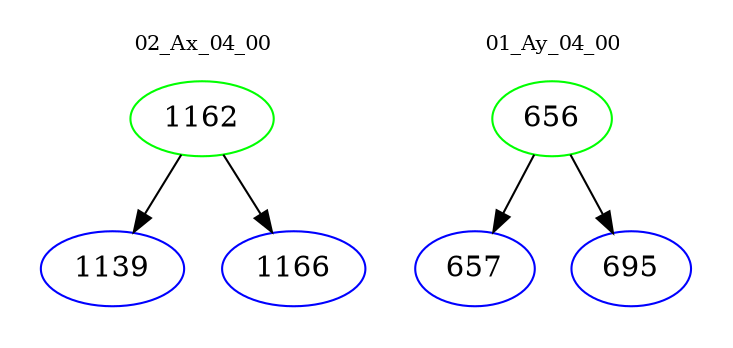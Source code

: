 digraph{
subgraph cluster_0 {
color = white
label = "02_Ax_04_00";
fontsize=10;
T0_1162 [label="1162", color="green"]
T0_1162 -> T0_1139 [color="black"]
T0_1139 [label="1139", color="blue"]
T0_1162 -> T0_1166 [color="black"]
T0_1166 [label="1166", color="blue"]
}
subgraph cluster_1 {
color = white
label = "01_Ay_04_00";
fontsize=10;
T1_656 [label="656", color="green"]
T1_656 -> T1_657 [color="black"]
T1_657 [label="657", color="blue"]
T1_656 -> T1_695 [color="black"]
T1_695 [label="695", color="blue"]
}
}
